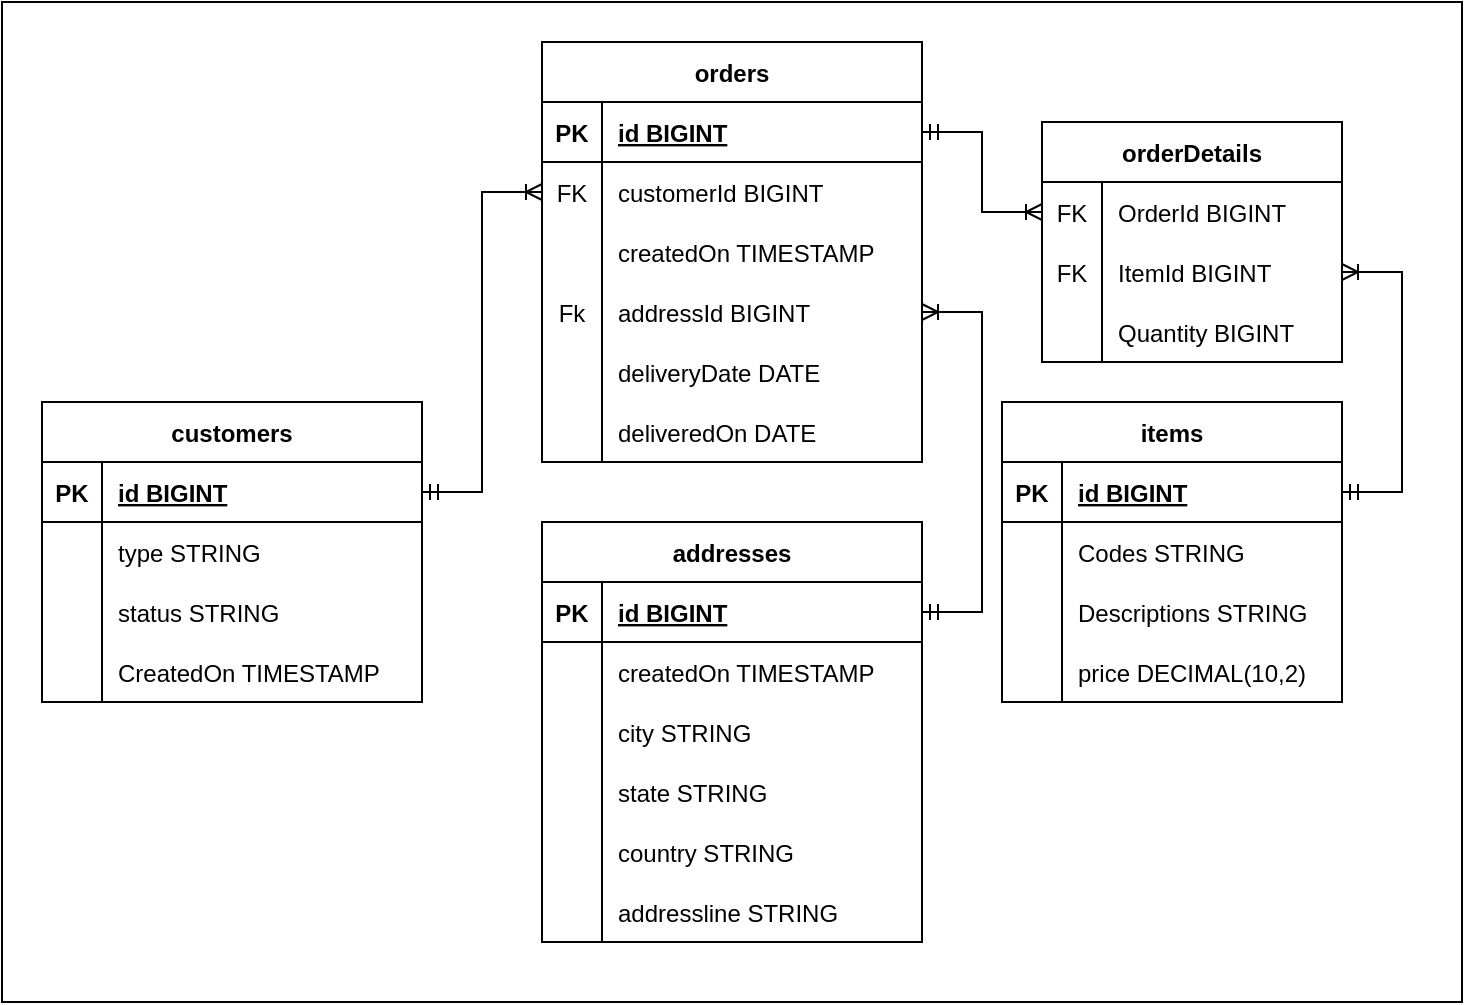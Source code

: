 <mxfile version="24.4.3" type="device">
  <diagram name="Page-1" id="e56a1550-8fbb-45ad-956c-1786394a9013">
    <mxGraphModel dx="815" dy="429" grid="1" gridSize="10" guides="1" tooltips="1" connect="1" arrows="1" fold="1" page="1" pageScale="1" pageWidth="1100" pageHeight="850" background="none" math="0" shadow="0">
      <root>
        <mxCell id="0" />
        <mxCell id="1" parent="0" />
        <mxCell id="-1FYdSlt1lhYJPSvGv7r-519" value="" style="whiteSpace=wrap;html=1;" parent="1" vertex="1">
          <mxGeometry x="185" y="175" width="730" height="500" as="geometry" />
        </mxCell>
        <mxCell id="-1FYdSlt1lhYJPSvGv7r-437" value="addresses" style="shape=table;startSize=30;container=1;collapsible=1;childLayout=tableLayout;fixedRows=1;rowLines=0;fontStyle=1;align=center;resizeLast=1;" parent="1" vertex="1">
          <mxGeometry x="455" y="435" width="190" height="210" as="geometry" />
        </mxCell>
        <mxCell id="-1FYdSlt1lhYJPSvGv7r-438" value="" style="shape=tableRow;horizontal=0;startSize=0;swimlaneHead=0;swimlaneBody=0;fillColor=none;collapsible=0;dropTarget=0;points=[[0,0.5],[1,0.5]];portConstraint=eastwest;strokeColor=inherit;top=0;left=0;right=0;bottom=1;" parent="-1FYdSlt1lhYJPSvGv7r-437" vertex="1">
          <mxGeometry y="30" width="190" height="30" as="geometry" />
        </mxCell>
        <mxCell id="-1FYdSlt1lhYJPSvGv7r-439" value="PK" style="shape=partialRectangle;overflow=hidden;connectable=0;fillColor=none;strokeColor=inherit;top=0;left=0;bottom=0;right=0;fontStyle=1;" parent="-1FYdSlt1lhYJPSvGv7r-438" vertex="1">
          <mxGeometry width="30" height="30" as="geometry">
            <mxRectangle width="30" height="30" as="alternateBounds" />
          </mxGeometry>
        </mxCell>
        <mxCell id="-1FYdSlt1lhYJPSvGv7r-440" value="id BIGINT " style="shape=partialRectangle;overflow=hidden;connectable=0;fillColor=none;align=left;strokeColor=inherit;top=0;left=0;bottom=0;right=0;spacingLeft=6;fontStyle=5;" parent="-1FYdSlt1lhYJPSvGv7r-438" vertex="1">
          <mxGeometry x="30" width="160" height="30" as="geometry">
            <mxRectangle width="160" height="30" as="alternateBounds" />
          </mxGeometry>
        </mxCell>
        <mxCell id="-1FYdSlt1lhYJPSvGv7r-441" value="" style="shape=tableRow;horizontal=0;startSize=0;swimlaneHead=0;swimlaneBody=0;fillColor=none;collapsible=0;dropTarget=0;points=[[0,0.5],[1,0.5]];portConstraint=eastwest;strokeColor=inherit;top=0;left=0;right=0;bottom=0;" parent="-1FYdSlt1lhYJPSvGv7r-437" vertex="1">
          <mxGeometry y="60" width="190" height="30" as="geometry" />
        </mxCell>
        <mxCell id="-1FYdSlt1lhYJPSvGv7r-442" value="" style="shape=partialRectangle;overflow=hidden;connectable=0;fillColor=none;strokeColor=inherit;top=0;left=0;bottom=0;right=0;" parent="-1FYdSlt1lhYJPSvGv7r-441" vertex="1">
          <mxGeometry width="30" height="30" as="geometry">
            <mxRectangle width="30" height="30" as="alternateBounds" />
          </mxGeometry>
        </mxCell>
        <mxCell id="-1FYdSlt1lhYJPSvGv7r-443" value="createdOn TIMESTAMP" style="shape=partialRectangle;overflow=hidden;connectable=0;fillColor=none;align=left;strokeColor=inherit;top=0;left=0;bottom=0;right=0;spacingLeft=6;" parent="-1FYdSlt1lhYJPSvGv7r-441" vertex="1">
          <mxGeometry x="30" width="160" height="30" as="geometry">
            <mxRectangle width="160" height="30" as="alternateBounds" />
          </mxGeometry>
        </mxCell>
        <mxCell id="-1FYdSlt1lhYJPSvGv7r-444" value="" style="shape=tableRow;horizontal=0;startSize=0;swimlaneHead=0;swimlaneBody=0;fillColor=none;collapsible=0;dropTarget=0;points=[[0,0.5],[1,0.5]];portConstraint=eastwest;strokeColor=inherit;top=0;left=0;right=0;bottom=0;" parent="-1FYdSlt1lhYJPSvGv7r-437" vertex="1">
          <mxGeometry y="90" width="190" height="30" as="geometry" />
        </mxCell>
        <mxCell id="-1FYdSlt1lhYJPSvGv7r-445" value="" style="shape=partialRectangle;overflow=hidden;connectable=0;fillColor=none;strokeColor=inherit;top=0;left=0;bottom=0;right=0;" parent="-1FYdSlt1lhYJPSvGv7r-444" vertex="1">
          <mxGeometry width="30" height="30" as="geometry">
            <mxRectangle width="30" height="30" as="alternateBounds" />
          </mxGeometry>
        </mxCell>
        <mxCell id="-1FYdSlt1lhYJPSvGv7r-446" value="city STRING" style="shape=partialRectangle;overflow=hidden;connectable=0;fillColor=none;align=left;strokeColor=inherit;top=0;left=0;bottom=0;right=0;spacingLeft=6;" parent="-1FYdSlt1lhYJPSvGv7r-444" vertex="1">
          <mxGeometry x="30" width="160" height="30" as="geometry">
            <mxRectangle width="160" height="30" as="alternateBounds" />
          </mxGeometry>
        </mxCell>
        <mxCell id="-1FYdSlt1lhYJPSvGv7r-447" value="" style="shape=tableRow;horizontal=0;startSize=0;swimlaneHead=0;swimlaneBody=0;fillColor=none;collapsible=0;dropTarget=0;points=[[0,0.5],[1,0.5]];portConstraint=eastwest;strokeColor=inherit;top=0;left=0;right=0;bottom=0;" parent="-1FYdSlt1lhYJPSvGv7r-437" vertex="1">
          <mxGeometry y="120" width="190" height="30" as="geometry" />
        </mxCell>
        <mxCell id="-1FYdSlt1lhYJPSvGv7r-448" value="" style="shape=partialRectangle;overflow=hidden;connectable=0;fillColor=none;strokeColor=inherit;top=0;left=0;bottom=0;right=0;" parent="-1FYdSlt1lhYJPSvGv7r-447" vertex="1">
          <mxGeometry width="30" height="30" as="geometry">
            <mxRectangle width="30" height="30" as="alternateBounds" />
          </mxGeometry>
        </mxCell>
        <mxCell id="-1FYdSlt1lhYJPSvGv7r-449" value="state STRING" style="shape=partialRectangle;overflow=hidden;connectable=0;fillColor=none;align=left;strokeColor=inherit;top=0;left=0;bottom=0;right=0;spacingLeft=6;" parent="-1FYdSlt1lhYJPSvGv7r-447" vertex="1">
          <mxGeometry x="30" width="160" height="30" as="geometry">
            <mxRectangle width="160" height="30" as="alternateBounds" />
          </mxGeometry>
        </mxCell>
        <mxCell id="-1FYdSlt1lhYJPSvGv7r-450" value="" style="shape=tableRow;horizontal=0;startSize=0;swimlaneHead=0;swimlaneBody=0;fillColor=none;collapsible=0;dropTarget=0;points=[[0,0.5],[1,0.5]];portConstraint=eastwest;strokeColor=inherit;top=0;left=0;right=0;bottom=0;" parent="-1FYdSlt1lhYJPSvGv7r-437" vertex="1">
          <mxGeometry y="150" width="190" height="30" as="geometry" />
        </mxCell>
        <mxCell id="-1FYdSlt1lhYJPSvGv7r-451" value="" style="shape=partialRectangle;overflow=hidden;connectable=0;fillColor=none;strokeColor=inherit;top=0;left=0;bottom=0;right=0;" parent="-1FYdSlt1lhYJPSvGv7r-450" vertex="1">
          <mxGeometry width="30" height="30" as="geometry">
            <mxRectangle width="30" height="30" as="alternateBounds" />
          </mxGeometry>
        </mxCell>
        <mxCell id="-1FYdSlt1lhYJPSvGv7r-452" value="country STRING" style="shape=partialRectangle;overflow=hidden;connectable=0;fillColor=none;align=left;strokeColor=inherit;top=0;left=0;bottom=0;right=0;spacingLeft=6;" parent="-1FYdSlt1lhYJPSvGv7r-450" vertex="1">
          <mxGeometry x="30" width="160" height="30" as="geometry">
            <mxRectangle width="160" height="30" as="alternateBounds" />
          </mxGeometry>
        </mxCell>
        <mxCell id="-1FYdSlt1lhYJPSvGv7r-453" value="" style="shape=tableRow;horizontal=0;startSize=0;swimlaneHead=0;swimlaneBody=0;fillColor=none;collapsible=0;dropTarget=0;points=[[0,0.5],[1,0.5]];portConstraint=eastwest;strokeColor=inherit;top=0;left=0;right=0;bottom=0;" parent="-1FYdSlt1lhYJPSvGv7r-437" vertex="1">
          <mxGeometry y="180" width="190" height="30" as="geometry" />
        </mxCell>
        <mxCell id="-1FYdSlt1lhYJPSvGv7r-454" value="" style="shape=partialRectangle;overflow=hidden;connectable=0;fillColor=none;strokeColor=inherit;top=0;left=0;bottom=0;right=0;" parent="-1FYdSlt1lhYJPSvGv7r-453" vertex="1">
          <mxGeometry width="30" height="30" as="geometry">
            <mxRectangle width="30" height="30" as="alternateBounds" />
          </mxGeometry>
        </mxCell>
        <mxCell id="-1FYdSlt1lhYJPSvGv7r-455" value="addressline STRING" style="shape=partialRectangle;overflow=hidden;connectable=0;fillColor=none;align=left;strokeColor=inherit;top=0;left=0;bottom=0;right=0;spacingLeft=6;" parent="-1FYdSlt1lhYJPSvGv7r-453" vertex="1">
          <mxGeometry x="30" width="160" height="30" as="geometry">
            <mxRectangle width="160" height="30" as="alternateBounds" />
          </mxGeometry>
        </mxCell>
        <mxCell id="-1FYdSlt1lhYJPSvGv7r-456" value="customers" style="shape=table;startSize=30;container=1;collapsible=1;childLayout=tableLayout;fixedRows=1;rowLines=0;fontStyle=1;align=center;resizeLast=1;" parent="1" vertex="1">
          <mxGeometry x="205" y="375" width="190" height="150" as="geometry" />
        </mxCell>
        <mxCell id="-1FYdSlt1lhYJPSvGv7r-457" value="" style="shape=tableRow;horizontal=0;startSize=0;swimlaneHead=0;swimlaneBody=0;fillColor=none;collapsible=0;dropTarget=0;points=[[0,0.5],[1,0.5]];portConstraint=eastwest;strokeColor=inherit;top=0;left=0;right=0;bottom=1;" parent="-1FYdSlt1lhYJPSvGv7r-456" vertex="1">
          <mxGeometry y="30" width="190" height="30" as="geometry" />
        </mxCell>
        <mxCell id="-1FYdSlt1lhYJPSvGv7r-458" value="PK" style="shape=partialRectangle;overflow=hidden;connectable=0;fillColor=none;strokeColor=inherit;top=0;left=0;bottom=0;right=0;fontStyle=1;" parent="-1FYdSlt1lhYJPSvGv7r-457" vertex="1">
          <mxGeometry width="30" height="30" as="geometry">
            <mxRectangle width="30" height="30" as="alternateBounds" />
          </mxGeometry>
        </mxCell>
        <mxCell id="-1FYdSlt1lhYJPSvGv7r-459" value="id BIGINT " style="shape=partialRectangle;overflow=hidden;connectable=0;fillColor=none;align=left;strokeColor=inherit;top=0;left=0;bottom=0;right=0;spacingLeft=6;fontStyle=5;" parent="-1FYdSlt1lhYJPSvGv7r-457" vertex="1">
          <mxGeometry x="30" width="160" height="30" as="geometry">
            <mxRectangle width="160" height="30" as="alternateBounds" />
          </mxGeometry>
        </mxCell>
        <mxCell id="-1FYdSlt1lhYJPSvGv7r-460" value="" style="shape=tableRow;horizontal=0;startSize=0;swimlaneHead=0;swimlaneBody=0;fillColor=none;collapsible=0;dropTarget=0;points=[[0,0.5],[1,0.5]];portConstraint=eastwest;strokeColor=inherit;top=0;left=0;right=0;bottom=0;" parent="-1FYdSlt1lhYJPSvGv7r-456" vertex="1">
          <mxGeometry y="60" width="190" height="30" as="geometry" />
        </mxCell>
        <mxCell id="-1FYdSlt1lhYJPSvGv7r-461" value="" style="shape=partialRectangle;overflow=hidden;connectable=0;fillColor=none;strokeColor=inherit;top=0;left=0;bottom=0;right=0;" parent="-1FYdSlt1lhYJPSvGv7r-460" vertex="1">
          <mxGeometry width="30" height="30" as="geometry">
            <mxRectangle width="30" height="30" as="alternateBounds" />
          </mxGeometry>
        </mxCell>
        <mxCell id="-1FYdSlt1lhYJPSvGv7r-462" value="type STRING" style="shape=partialRectangle;overflow=hidden;connectable=0;fillColor=none;align=left;strokeColor=inherit;top=0;left=0;bottom=0;right=0;spacingLeft=6;" parent="-1FYdSlt1lhYJPSvGv7r-460" vertex="1">
          <mxGeometry x="30" width="160" height="30" as="geometry">
            <mxRectangle width="160" height="30" as="alternateBounds" />
          </mxGeometry>
        </mxCell>
        <mxCell id="-1FYdSlt1lhYJPSvGv7r-463" value="" style="shape=tableRow;horizontal=0;startSize=0;swimlaneHead=0;swimlaneBody=0;fillColor=none;collapsible=0;dropTarget=0;points=[[0,0.5],[1,0.5]];portConstraint=eastwest;strokeColor=inherit;top=0;left=0;right=0;bottom=0;" parent="-1FYdSlt1lhYJPSvGv7r-456" vertex="1">
          <mxGeometry y="90" width="190" height="30" as="geometry" />
        </mxCell>
        <mxCell id="-1FYdSlt1lhYJPSvGv7r-464" value="" style="shape=partialRectangle;overflow=hidden;connectable=0;fillColor=none;strokeColor=inherit;top=0;left=0;bottom=0;right=0;" parent="-1FYdSlt1lhYJPSvGv7r-463" vertex="1">
          <mxGeometry width="30" height="30" as="geometry">
            <mxRectangle width="30" height="30" as="alternateBounds" />
          </mxGeometry>
        </mxCell>
        <mxCell id="-1FYdSlt1lhYJPSvGv7r-465" value="status STRING" style="shape=partialRectangle;overflow=hidden;connectable=0;fillColor=none;align=left;strokeColor=inherit;top=0;left=0;bottom=0;right=0;spacingLeft=6;" parent="-1FYdSlt1lhYJPSvGv7r-463" vertex="1">
          <mxGeometry x="30" width="160" height="30" as="geometry">
            <mxRectangle width="160" height="30" as="alternateBounds" />
          </mxGeometry>
        </mxCell>
        <mxCell id="-1FYdSlt1lhYJPSvGv7r-466" value="" style="shape=tableRow;horizontal=0;startSize=0;swimlaneHead=0;swimlaneBody=0;fillColor=none;collapsible=0;dropTarget=0;points=[[0,0.5],[1,0.5]];portConstraint=eastwest;strokeColor=inherit;top=0;left=0;right=0;bottom=0;" parent="-1FYdSlt1lhYJPSvGv7r-456" vertex="1">
          <mxGeometry y="120" width="190" height="30" as="geometry" />
        </mxCell>
        <mxCell id="-1FYdSlt1lhYJPSvGv7r-467" value="" style="shape=partialRectangle;overflow=hidden;connectable=0;fillColor=none;strokeColor=inherit;top=0;left=0;bottom=0;right=0;" parent="-1FYdSlt1lhYJPSvGv7r-466" vertex="1">
          <mxGeometry width="30" height="30" as="geometry">
            <mxRectangle width="30" height="30" as="alternateBounds" />
          </mxGeometry>
        </mxCell>
        <mxCell id="-1FYdSlt1lhYJPSvGv7r-468" value="CreatedOn TIMESTAMP" style="shape=partialRectangle;overflow=hidden;connectable=0;fillColor=none;align=left;strokeColor=inherit;top=0;left=0;bottom=0;right=0;spacingLeft=6;" parent="-1FYdSlt1lhYJPSvGv7r-466" vertex="1">
          <mxGeometry x="30" width="160" height="30" as="geometry">
            <mxRectangle width="160" height="30" as="alternateBounds" />
          </mxGeometry>
        </mxCell>
        <mxCell id="-1FYdSlt1lhYJPSvGv7r-469" value="items" style="shape=table;startSize=30;container=1;collapsible=1;childLayout=tableLayout;fixedRows=1;rowLines=0;fontStyle=1;align=center;resizeLast=1;" parent="1" vertex="1">
          <mxGeometry x="685" y="375" width="170" height="150" as="geometry" />
        </mxCell>
        <mxCell id="-1FYdSlt1lhYJPSvGv7r-470" value="" style="shape=tableRow;horizontal=0;startSize=0;swimlaneHead=0;swimlaneBody=0;fillColor=none;collapsible=0;dropTarget=0;points=[[0,0.5],[1,0.5]];portConstraint=eastwest;strokeColor=inherit;top=0;left=0;right=0;bottom=1;" parent="-1FYdSlt1lhYJPSvGv7r-469" vertex="1">
          <mxGeometry y="30" width="170" height="30" as="geometry" />
        </mxCell>
        <mxCell id="-1FYdSlt1lhYJPSvGv7r-471" value="PK" style="shape=partialRectangle;overflow=hidden;connectable=0;fillColor=none;strokeColor=inherit;top=0;left=0;bottom=0;right=0;fontStyle=1;" parent="-1FYdSlt1lhYJPSvGv7r-470" vertex="1">
          <mxGeometry width="30" height="30" as="geometry">
            <mxRectangle width="30" height="30" as="alternateBounds" />
          </mxGeometry>
        </mxCell>
        <mxCell id="-1FYdSlt1lhYJPSvGv7r-472" value="id BIGINT " style="shape=partialRectangle;overflow=hidden;connectable=0;fillColor=none;align=left;strokeColor=inherit;top=0;left=0;bottom=0;right=0;spacingLeft=6;fontStyle=5;" parent="-1FYdSlt1lhYJPSvGv7r-470" vertex="1">
          <mxGeometry x="30" width="140" height="30" as="geometry">
            <mxRectangle width="140" height="30" as="alternateBounds" />
          </mxGeometry>
        </mxCell>
        <mxCell id="-1FYdSlt1lhYJPSvGv7r-473" value="" style="shape=tableRow;horizontal=0;startSize=0;swimlaneHead=0;swimlaneBody=0;fillColor=none;collapsible=0;dropTarget=0;points=[[0,0.5],[1,0.5]];portConstraint=eastwest;strokeColor=inherit;top=0;left=0;right=0;bottom=0;" parent="-1FYdSlt1lhYJPSvGv7r-469" vertex="1">
          <mxGeometry y="60" width="170" height="30" as="geometry" />
        </mxCell>
        <mxCell id="-1FYdSlt1lhYJPSvGv7r-474" value="" style="shape=partialRectangle;overflow=hidden;connectable=0;fillColor=none;strokeColor=inherit;top=0;left=0;bottom=0;right=0;" parent="-1FYdSlt1lhYJPSvGv7r-473" vertex="1">
          <mxGeometry width="30" height="30" as="geometry">
            <mxRectangle width="30" height="30" as="alternateBounds" />
          </mxGeometry>
        </mxCell>
        <mxCell id="-1FYdSlt1lhYJPSvGv7r-475" value="Codes STRING" style="shape=partialRectangle;overflow=hidden;connectable=0;fillColor=none;align=left;strokeColor=inherit;top=0;left=0;bottom=0;right=0;spacingLeft=6;" parent="-1FYdSlt1lhYJPSvGv7r-473" vertex="1">
          <mxGeometry x="30" width="140" height="30" as="geometry">
            <mxRectangle width="140" height="30" as="alternateBounds" />
          </mxGeometry>
        </mxCell>
        <mxCell id="-1FYdSlt1lhYJPSvGv7r-476" value="" style="shape=tableRow;horizontal=0;startSize=0;swimlaneHead=0;swimlaneBody=0;fillColor=none;collapsible=0;dropTarget=0;points=[[0,0.5],[1,0.5]];portConstraint=eastwest;strokeColor=inherit;top=0;left=0;right=0;bottom=0;" parent="-1FYdSlt1lhYJPSvGv7r-469" vertex="1">
          <mxGeometry y="90" width="170" height="30" as="geometry" />
        </mxCell>
        <mxCell id="-1FYdSlt1lhYJPSvGv7r-477" value="" style="shape=partialRectangle;overflow=hidden;connectable=0;fillColor=none;strokeColor=inherit;top=0;left=0;bottom=0;right=0;" parent="-1FYdSlt1lhYJPSvGv7r-476" vertex="1">
          <mxGeometry width="30" height="30" as="geometry">
            <mxRectangle width="30" height="30" as="alternateBounds" />
          </mxGeometry>
        </mxCell>
        <mxCell id="-1FYdSlt1lhYJPSvGv7r-478" value="Descriptions STRING" style="shape=partialRectangle;overflow=hidden;connectable=0;fillColor=none;align=left;strokeColor=inherit;top=0;left=0;bottom=0;right=0;spacingLeft=6;" parent="-1FYdSlt1lhYJPSvGv7r-476" vertex="1">
          <mxGeometry x="30" width="140" height="30" as="geometry">
            <mxRectangle width="140" height="30" as="alternateBounds" />
          </mxGeometry>
        </mxCell>
        <mxCell id="-1FYdSlt1lhYJPSvGv7r-479" value="" style="shape=tableRow;horizontal=0;startSize=0;swimlaneHead=0;swimlaneBody=0;fillColor=none;collapsible=0;dropTarget=0;points=[[0,0.5],[1,0.5]];portConstraint=eastwest;strokeColor=inherit;top=0;left=0;right=0;bottom=0;" parent="-1FYdSlt1lhYJPSvGv7r-469" vertex="1">
          <mxGeometry y="120" width="170" height="30" as="geometry" />
        </mxCell>
        <mxCell id="-1FYdSlt1lhYJPSvGv7r-480" value="" style="shape=partialRectangle;overflow=hidden;connectable=0;fillColor=none;strokeColor=inherit;top=0;left=0;bottom=0;right=0;" parent="-1FYdSlt1lhYJPSvGv7r-479" vertex="1">
          <mxGeometry width="30" height="30" as="geometry">
            <mxRectangle width="30" height="30" as="alternateBounds" />
          </mxGeometry>
        </mxCell>
        <mxCell id="-1FYdSlt1lhYJPSvGv7r-481" value="price DECIMAL(10,2)" style="shape=partialRectangle;overflow=hidden;connectable=0;fillColor=none;align=left;strokeColor=inherit;top=0;left=0;bottom=0;right=0;spacingLeft=6;" parent="-1FYdSlt1lhYJPSvGv7r-479" vertex="1">
          <mxGeometry x="30" width="140" height="30" as="geometry">
            <mxRectangle width="140" height="30" as="alternateBounds" />
          </mxGeometry>
        </mxCell>
        <mxCell id="-1FYdSlt1lhYJPSvGv7r-482" value="orders" style="shape=table;startSize=30;container=1;collapsible=1;childLayout=tableLayout;fixedRows=1;rowLines=0;fontStyle=1;align=center;resizeLast=1;" parent="1" vertex="1">
          <mxGeometry x="455" y="195" width="190" height="210" as="geometry" />
        </mxCell>
        <mxCell id="-1FYdSlt1lhYJPSvGv7r-483" value="" style="shape=tableRow;horizontal=0;startSize=0;swimlaneHead=0;swimlaneBody=0;fillColor=none;collapsible=0;dropTarget=0;points=[[0,0.5],[1,0.5]];portConstraint=eastwest;strokeColor=inherit;top=0;left=0;right=0;bottom=1;" parent="-1FYdSlt1lhYJPSvGv7r-482" vertex="1">
          <mxGeometry y="30" width="190" height="30" as="geometry" />
        </mxCell>
        <mxCell id="-1FYdSlt1lhYJPSvGv7r-484" value="PK" style="shape=partialRectangle;overflow=hidden;connectable=0;fillColor=none;strokeColor=inherit;top=0;left=0;bottom=0;right=0;fontStyle=1;" parent="-1FYdSlt1lhYJPSvGv7r-483" vertex="1">
          <mxGeometry width="30" height="30" as="geometry">
            <mxRectangle width="30" height="30" as="alternateBounds" />
          </mxGeometry>
        </mxCell>
        <mxCell id="-1FYdSlt1lhYJPSvGv7r-485" value="id BIGINT " style="shape=partialRectangle;overflow=hidden;connectable=0;fillColor=none;align=left;strokeColor=inherit;top=0;left=0;bottom=0;right=0;spacingLeft=6;fontStyle=5;" parent="-1FYdSlt1lhYJPSvGv7r-483" vertex="1">
          <mxGeometry x="30" width="160" height="30" as="geometry">
            <mxRectangle width="160" height="30" as="alternateBounds" />
          </mxGeometry>
        </mxCell>
        <mxCell id="-1FYdSlt1lhYJPSvGv7r-486" value="" style="shape=tableRow;horizontal=0;startSize=0;swimlaneHead=0;swimlaneBody=0;fillColor=none;collapsible=0;dropTarget=0;points=[[0,0.5],[1,0.5]];portConstraint=eastwest;strokeColor=inherit;top=0;left=0;right=0;bottom=0;" parent="-1FYdSlt1lhYJPSvGv7r-482" vertex="1">
          <mxGeometry y="60" width="190" height="30" as="geometry" />
        </mxCell>
        <mxCell id="-1FYdSlt1lhYJPSvGv7r-487" value="FK" style="shape=partialRectangle;overflow=hidden;connectable=0;fillColor=none;strokeColor=inherit;top=0;left=0;bottom=0;right=0;" parent="-1FYdSlt1lhYJPSvGv7r-486" vertex="1">
          <mxGeometry width="30" height="30" as="geometry">
            <mxRectangle width="30" height="30" as="alternateBounds" />
          </mxGeometry>
        </mxCell>
        <mxCell id="-1FYdSlt1lhYJPSvGv7r-488" value="customerId BIGINT" style="shape=partialRectangle;overflow=hidden;connectable=0;fillColor=none;align=left;strokeColor=inherit;top=0;left=0;bottom=0;right=0;spacingLeft=6;" parent="-1FYdSlt1lhYJPSvGv7r-486" vertex="1">
          <mxGeometry x="30" width="160" height="30" as="geometry">
            <mxRectangle width="160" height="30" as="alternateBounds" />
          </mxGeometry>
        </mxCell>
        <mxCell id="-1FYdSlt1lhYJPSvGv7r-489" value="" style="shape=tableRow;horizontal=0;startSize=0;swimlaneHead=0;swimlaneBody=0;fillColor=none;collapsible=0;dropTarget=0;points=[[0,0.5],[1,0.5]];portConstraint=eastwest;strokeColor=inherit;top=0;left=0;right=0;bottom=0;" parent="-1FYdSlt1lhYJPSvGv7r-482" vertex="1">
          <mxGeometry y="90" width="190" height="30" as="geometry" />
        </mxCell>
        <mxCell id="-1FYdSlt1lhYJPSvGv7r-490" value="" style="shape=partialRectangle;overflow=hidden;connectable=0;fillColor=none;strokeColor=inherit;top=0;left=0;bottom=0;right=0;" parent="-1FYdSlt1lhYJPSvGv7r-489" vertex="1">
          <mxGeometry width="30" height="30" as="geometry">
            <mxRectangle width="30" height="30" as="alternateBounds" />
          </mxGeometry>
        </mxCell>
        <mxCell id="-1FYdSlt1lhYJPSvGv7r-491" value="createdOn TIMESTAMP" style="shape=partialRectangle;overflow=hidden;connectable=0;fillColor=none;align=left;strokeColor=inherit;top=0;left=0;bottom=0;right=0;spacingLeft=6;" parent="-1FYdSlt1lhYJPSvGv7r-489" vertex="1">
          <mxGeometry x="30" width="160" height="30" as="geometry">
            <mxRectangle width="160" height="30" as="alternateBounds" />
          </mxGeometry>
        </mxCell>
        <mxCell id="-1FYdSlt1lhYJPSvGv7r-492" value="" style="shape=tableRow;horizontal=0;startSize=0;swimlaneHead=0;swimlaneBody=0;fillColor=none;collapsible=0;dropTarget=0;points=[[0,0.5],[1,0.5]];portConstraint=eastwest;strokeColor=inherit;top=0;left=0;right=0;bottom=0;" parent="-1FYdSlt1lhYJPSvGv7r-482" vertex="1">
          <mxGeometry y="120" width="190" height="30" as="geometry" />
        </mxCell>
        <mxCell id="-1FYdSlt1lhYJPSvGv7r-493" value="Fk" style="shape=partialRectangle;overflow=hidden;connectable=0;fillColor=none;strokeColor=inherit;top=0;left=0;bottom=0;right=0;" parent="-1FYdSlt1lhYJPSvGv7r-492" vertex="1">
          <mxGeometry width="30" height="30" as="geometry">
            <mxRectangle width="30" height="30" as="alternateBounds" />
          </mxGeometry>
        </mxCell>
        <mxCell id="-1FYdSlt1lhYJPSvGv7r-494" value="addressId BIGINT" style="shape=partialRectangle;overflow=hidden;connectable=0;fillColor=none;align=left;strokeColor=inherit;top=0;left=0;bottom=0;right=0;spacingLeft=6;" parent="-1FYdSlt1lhYJPSvGv7r-492" vertex="1">
          <mxGeometry x="30" width="160" height="30" as="geometry">
            <mxRectangle width="160" height="30" as="alternateBounds" />
          </mxGeometry>
        </mxCell>
        <mxCell id="-1FYdSlt1lhYJPSvGv7r-495" value="" style="shape=tableRow;horizontal=0;startSize=0;swimlaneHead=0;swimlaneBody=0;fillColor=none;collapsible=0;dropTarget=0;points=[[0,0.5],[1,0.5]];portConstraint=eastwest;strokeColor=inherit;top=0;left=0;right=0;bottom=0;" parent="-1FYdSlt1lhYJPSvGv7r-482" vertex="1">
          <mxGeometry y="150" width="190" height="30" as="geometry" />
        </mxCell>
        <mxCell id="-1FYdSlt1lhYJPSvGv7r-496" value="" style="shape=partialRectangle;overflow=hidden;connectable=0;fillColor=none;strokeColor=inherit;top=0;left=0;bottom=0;right=0;" parent="-1FYdSlt1lhYJPSvGv7r-495" vertex="1">
          <mxGeometry width="30" height="30" as="geometry">
            <mxRectangle width="30" height="30" as="alternateBounds" />
          </mxGeometry>
        </mxCell>
        <mxCell id="-1FYdSlt1lhYJPSvGv7r-497" value="deliveryDate DATE" style="shape=partialRectangle;overflow=hidden;connectable=0;fillColor=none;align=left;strokeColor=inherit;top=0;left=0;bottom=0;right=0;spacingLeft=6;" parent="-1FYdSlt1lhYJPSvGv7r-495" vertex="1">
          <mxGeometry x="30" width="160" height="30" as="geometry">
            <mxRectangle width="160" height="30" as="alternateBounds" />
          </mxGeometry>
        </mxCell>
        <mxCell id="-1FYdSlt1lhYJPSvGv7r-498" value="" style="shape=tableRow;horizontal=0;startSize=0;swimlaneHead=0;swimlaneBody=0;fillColor=none;collapsible=0;dropTarget=0;points=[[0,0.5],[1,0.5]];portConstraint=eastwest;strokeColor=inherit;top=0;left=0;right=0;bottom=0;" parent="-1FYdSlt1lhYJPSvGv7r-482" vertex="1">
          <mxGeometry y="180" width="190" height="30" as="geometry" />
        </mxCell>
        <mxCell id="-1FYdSlt1lhYJPSvGv7r-499" value="" style="shape=partialRectangle;overflow=hidden;connectable=0;fillColor=none;strokeColor=inherit;top=0;left=0;bottom=0;right=0;" parent="-1FYdSlt1lhYJPSvGv7r-498" vertex="1">
          <mxGeometry width="30" height="30" as="geometry">
            <mxRectangle width="30" height="30" as="alternateBounds" />
          </mxGeometry>
        </mxCell>
        <mxCell id="-1FYdSlt1lhYJPSvGv7r-500" value="deliveredOn DATE" style="shape=partialRectangle;overflow=hidden;connectable=0;fillColor=none;align=left;strokeColor=inherit;top=0;left=0;bottom=0;right=0;spacingLeft=6;" parent="-1FYdSlt1lhYJPSvGv7r-498" vertex="1">
          <mxGeometry x="30" width="160" height="30" as="geometry">
            <mxRectangle width="160" height="30" as="alternateBounds" />
          </mxGeometry>
        </mxCell>
        <mxCell id="-1FYdSlt1lhYJPSvGv7r-501" value="orderDetails" style="shape=table;startSize=30;container=1;collapsible=1;childLayout=tableLayout;fixedRows=1;rowLines=0;fontStyle=1;align=center;resizeLast=1;" parent="1" vertex="1">
          <mxGeometry x="705" y="235" width="150" height="120" as="geometry" />
        </mxCell>
        <mxCell id="-1FYdSlt1lhYJPSvGv7r-502" value="" style="shape=tableRow;horizontal=0;startSize=0;swimlaneHead=0;swimlaneBody=0;fillColor=none;collapsible=0;dropTarget=0;points=[[0,0.5],[1,0.5]];portConstraint=eastwest;strokeColor=inherit;top=0;left=0;right=0;bottom=0;" parent="-1FYdSlt1lhYJPSvGv7r-501" vertex="1">
          <mxGeometry y="30" width="150" height="30" as="geometry" />
        </mxCell>
        <mxCell id="-1FYdSlt1lhYJPSvGv7r-503" value="FK" style="shape=partialRectangle;overflow=hidden;connectable=0;fillColor=none;strokeColor=inherit;top=0;left=0;bottom=0;right=0;" parent="-1FYdSlt1lhYJPSvGv7r-502" vertex="1">
          <mxGeometry width="30" height="30" as="geometry">
            <mxRectangle width="30" height="30" as="alternateBounds" />
          </mxGeometry>
        </mxCell>
        <mxCell id="-1FYdSlt1lhYJPSvGv7r-504" value="OrderId BIGINT" style="shape=partialRectangle;overflow=hidden;connectable=0;fillColor=none;align=left;strokeColor=inherit;top=0;left=0;bottom=0;right=0;spacingLeft=6;" parent="-1FYdSlt1lhYJPSvGv7r-502" vertex="1">
          <mxGeometry x="30" width="120" height="30" as="geometry">
            <mxRectangle width="120" height="30" as="alternateBounds" />
          </mxGeometry>
        </mxCell>
        <mxCell id="-1FYdSlt1lhYJPSvGv7r-505" value="" style="shape=tableRow;horizontal=0;startSize=0;swimlaneHead=0;swimlaneBody=0;fillColor=none;collapsible=0;dropTarget=0;points=[[0,0.5],[1,0.5]];portConstraint=eastwest;strokeColor=inherit;top=0;left=0;right=0;bottom=0;" parent="-1FYdSlt1lhYJPSvGv7r-501" vertex="1">
          <mxGeometry y="60" width="150" height="30" as="geometry" />
        </mxCell>
        <mxCell id="-1FYdSlt1lhYJPSvGv7r-506" value="FK" style="shape=partialRectangle;overflow=hidden;connectable=0;fillColor=none;strokeColor=inherit;top=0;left=0;bottom=0;right=0;" parent="-1FYdSlt1lhYJPSvGv7r-505" vertex="1">
          <mxGeometry width="30" height="30" as="geometry">
            <mxRectangle width="30" height="30" as="alternateBounds" />
          </mxGeometry>
        </mxCell>
        <mxCell id="-1FYdSlt1lhYJPSvGv7r-507" value="ItemId BIGINT" style="shape=partialRectangle;overflow=hidden;connectable=0;fillColor=none;align=left;strokeColor=inherit;top=0;left=0;bottom=0;right=0;spacingLeft=6;" parent="-1FYdSlt1lhYJPSvGv7r-505" vertex="1">
          <mxGeometry x="30" width="120" height="30" as="geometry">
            <mxRectangle width="120" height="30" as="alternateBounds" />
          </mxGeometry>
        </mxCell>
        <mxCell id="-1FYdSlt1lhYJPSvGv7r-508" value="" style="shape=tableRow;horizontal=0;startSize=0;swimlaneHead=0;swimlaneBody=0;fillColor=none;collapsible=0;dropTarget=0;points=[[0,0.5],[1,0.5]];portConstraint=eastwest;strokeColor=inherit;top=0;left=0;right=0;bottom=0;" parent="-1FYdSlt1lhYJPSvGv7r-501" vertex="1">
          <mxGeometry y="90" width="150" height="30" as="geometry" />
        </mxCell>
        <mxCell id="-1FYdSlt1lhYJPSvGv7r-509" value="" style="shape=partialRectangle;overflow=hidden;connectable=0;fillColor=none;strokeColor=inherit;top=0;left=0;bottom=0;right=0;" parent="-1FYdSlt1lhYJPSvGv7r-508" vertex="1">
          <mxGeometry width="30" height="30" as="geometry">
            <mxRectangle width="30" height="30" as="alternateBounds" />
          </mxGeometry>
        </mxCell>
        <mxCell id="-1FYdSlt1lhYJPSvGv7r-510" value="Quantity BIGINT" style="shape=partialRectangle;overflow=hidden;connectable=0;fillColor=none;align=left;strokeColor=inherit;top=0;left=0;bottom=0;right=0;spacingLeft=6;" parent="-1FYdSlt1lhYJPSvGv7r-508" vertex="1">
          <mxGeometry x="30" width="120" height="30" as="geometry">
            <mxRectangle width="120" height="30" as="alternateBounds" />
          </mxGeometry>
        </mxCell>
        <mxCell id="-1FYdSlt1lhYJPSvGv7r-516" value="" style="edgeStyle=entityRelationEdgeStyle;fontSize=12;html=1;endArrow=ERoneToMany;startArrow=ERmandOne;rounded=0;endFill=0;" parent="1" source="-1FYdSlt1lhYJPSvGv7r-457" target="-1FYdSlt1lhYJPSvGv7r-486" edge="1">
          <mxGeometry width="100" height="100" relative="1" as="geometry">
            <mxPoint x="515" y="445" as="sourcePoint" />
            <mxPoint x="615" y="345" as="targetPoint" />
          </mxGeometry>
        </mxCell>
        <mxCell id="-1FYdSlt1lhYJPSvGv7r-517" value="" style="fontSize=12;html=1;endArrow=ERoneToMany;startArrow=ERmandOne;rounded=0;movable=1;resizable=1;rotatable=1;deletable=1;editable=1;locked=0;connectable=1;edgeStyle=entityRelationEdgeStyle;endFill=0;" parent="1" source="-1FYdSlt1lhYJPSvGv7r-438" target="-1FYdSlt1lhYJPSvGv7r-492" edge="1">
          <mxGeometry width="100" height="100" relative="1" as="geometry">
            <mxPoint x="425" y="500" as="sourcePoint" />
            <mxPoint x="355" y="355" as="targetPoint" />
            <Array as="points">
              <mxPoint x="355" y="435" />
            </Array>
          </mxGeometry>
        </mxCell>
        <mxCell id="-1FYdSlt1lhYJPSvGv7r-520" value="" style="edgeStyle=entityRelationEdgeStyle;fontSize=12;html=1;endArrow=ERoneToMany;startArrow=ERmandOne;rounded=0;" parent="1" source="-1FYdSlt1lhYJPSvGv7r-483" target="-1FYdSlt1lhYJPSvGv7r-502" edge="1">
          <mxGeometry width="100" height="100" relative="1" as="geometry">
            <mxPoint x="535" y="415" as="sourcePoint" />
            <mxPoint x="635" y="315" as="targetPoint" />
          </mxGeometry>
        </mxCell>
        <mxCell id="sbajtiqyi31vK3aR8pvj-5" value="" style="edgeStyle=entityRelationEdgeStyle;fontSize=12;html=1;endArrow=ERoneToMany;startArrow=ERmandOne;rounded=0;hachureGap=4;strokeColor=default;align=center;verticalAlign=middle;fontFamily=Architects Daughter;fontSource=https%3A%2F%2Ffonts.googleapis.com%2Fcss%3Ffamily%3DArchitects%2BDaughter;fontColor=default;labelBackgroundColor=default;" edge="1" parent="1" source="-1FYdSlt1lhYJPSvGv7r-470" target="-1FYdSlt1lhYJPSvGv7r-505">
          <mxGeometry width="100" height="100" relative="1" as="geometry">
            <mxPoint x="585" y="395" as="sourcePoint" />
            <mxPoint x="685" y="295" as="targetPoint" />
          </mxGeometry>
        </mxCell>
      </root>
    </mxGraphModel>
  </diagram>
</mxfile>
